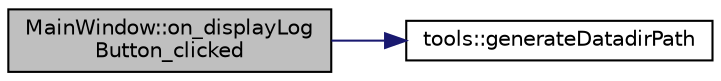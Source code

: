 digraph "MainWindow::on_displayLogButton_clicked"
{
 // INTERACTIVE_SVG=YES
  edge [fontname="Helvetica",fontsize="10",labelfontname="Helvetica",labelfontsize="10"];
  node [fontname="Helvetica",fontsize="10",shape=record];
  rankdir="LR";
  Node91 [label="MainWindow::on_displayLog\lButton_clicked",height=0.2,width=0.4,color="black", fillcolor="grey75", style="filled", fontcolor="black"];
  Node91 -> Node92 [color="midnightblue",fontsize="10",style="solid",fontname="Helvetica"];
  Node92 [label="tools::generateDatadirPath",height=0.2,width=0.4,color="black", fillcolor="white", style="filled",URL="$classtools.html#acba8057b8c8527f6a2df7a372e944abb",tooltip="Crée le chemin vers le dossier local de paramétrage. "];
}
